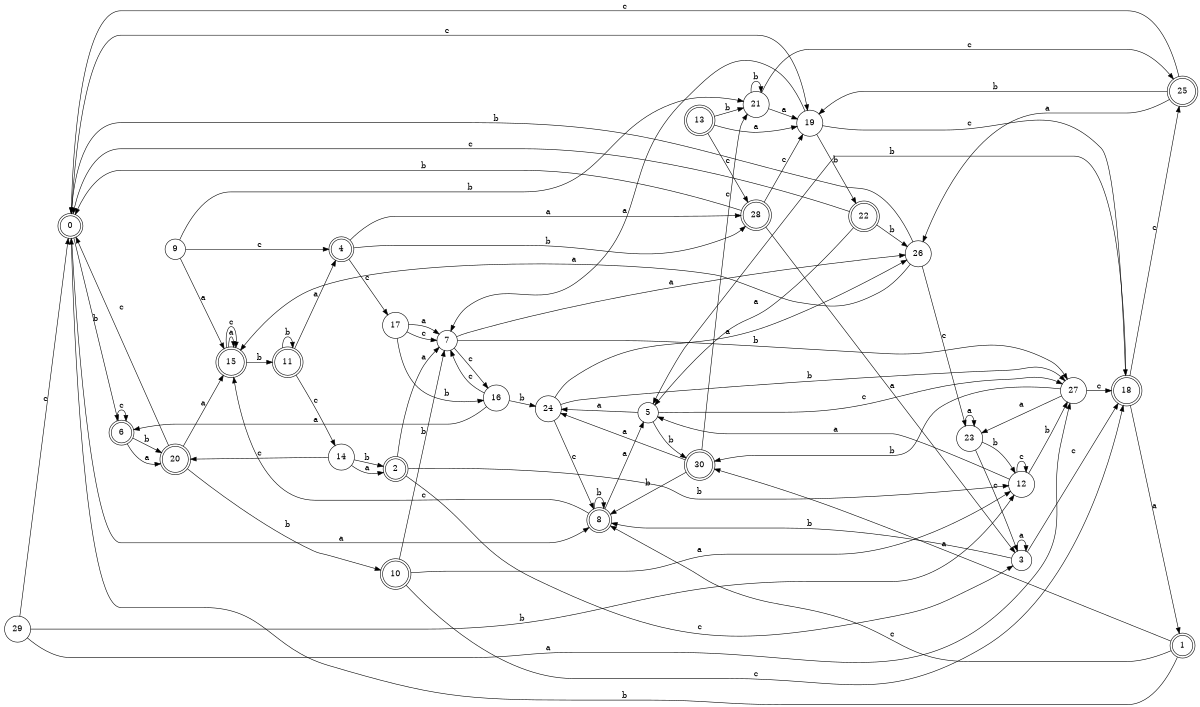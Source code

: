 digraph n25_9 {
__start0 [label="" shape="none"];

rankdir=LR;
size="8,5";

s0 [style="rounded,filled", color="black", fillcolor="white" shape="doublecircle", label="0"];
s1 [style="rounded,filled", color="black", fillcolor="white" shape="doublecircle", label="1"];
s2 [style="rounded,filled", color="black", fillcolor="white" shape="doublecircle", label="2"];
s3 [style="filled", color="black", fillcolor="white" shape="circle", label="3"];
s4 [style="rounded,filled", color="black", fillcolor="white" shape="doublecircle", label="4"];
s5 [style="filled", color="black", fillcolor="white" shape="circle", label="5"];
s6 [style="rounded,filled", color="black", fillcolor="white" shape="doublecircle", label="6"];
s7 [style="filled", color="black", fillcolor="white" shape="circle", label="7"];
s8 [style="rounded,filled", color="black", fillcolor="white" shape="doublecircle", label="8"];
s9 [style="filled", color="black", fillcolor="white" shape="circle", label="9"];
s10 [style="rounded,filled", color="black", fillcolor="white" shape="doublecircle", label="10"];
s11 [style="rounded,filled", color="black", fillcolor="white" shape="doublecircle", label="11"];
s12 [style="filled", color="black", fillcolor="white" shape="circle", label="12"];
s13 [style="rounded,filled", color="black", fillcolor="white" shape="doublecircle", label="13"];
s14 [style="filled", color="black", fillcolor="white" shape="circle", label="14"];
s15 [style="rounded,filled", color="black", fillcolor="white" shape="doublecircle", label="15"];
s16 [style="filled", color="black", fillcolor="white" shape="circle", label="16"];
s17 [style="filled", color="black", fillcolor="white" shape="circle", label="17"];
s18 [style="rounded,filled", color="black", fillcolor="white" shape="doublecircle", label="18"];
s19 [style="filled", color="black", fillcolor="white" shape="circle", label="19"];
s20 [style="rounded,filled", color="black", fillcolor="white" shape="doublecircle", label="20"];
s21 [style="filled", color="black", fillcolor="white" shape="circle", label="21"];
s22 [style="rounded,filled", color="black", fillcolor="white" shape="doublecircle", label="22"];
s23 [style="filled", color="black", fillcolor="white" shape="circle", label="23"];
s24 [style="filled", color="black", fillcolor="white" shape="circle", label="24"];
s25 [style="rounded,filled", color="black", fillcolor="white" shape="doublecircle", label="25"];
s26 [style="filled", color="black", fillcolor="white" shape="circle", label="26"];
s27 [style="filled", color="black", fillcolor="white" shape="circle", label="27"];
s28 [style="rounded,filled", color="black", fillcolor="white" shape="doublecircle", label="28"];
s29 [style="filled", color="black", fillcolor="white" shape="circle", label="29"];
s30 [style="rounded,filled", color="black", fillcolor="white" shape="doublecircle", label="30"];
s0 -> s8 [label="a"];
s0 -> s6 [label="b"];
s0 -> s19 [label="c"];
s1 -> s30 [label="a"];
s1 -> s0 [label="b"];
s1 -> s8 [label="c"];
s2 -> s7 [label="a"];
s2 -> s12 [label="b"];
s2 -> s3 [label="c"];
s3 -> s3 [label="a"];
s3 -> s8 [label="b"];
s3 -> s18 [label="c"];
s4 -> s28 [label="a"];
s4 -> s28 [label="b"];
s4 -> s17 [label="c"];
s5 -> s24 [label="a"];
s5 -> s30 [label="b"];
s5 -> s27 [label="c"];
s6 -> s20 [label="a"];
s6 -> s20 [label="b"];
s6 -> s6 [label="c"];
s7 -> s26 [label="a"];
s7 -> s27 [label="b"];
s7 -> s16 [label="c"];
s8 -> s5 [label="a"];
s8 -> s8 [label="b"];
s8 -> s15 [label="c"];
s9 -> s15 [label="a"];
s9 -> s21 [label="b"];
s9 -> s4 [label="c"];
s10 -> s12 [label="a"];
s10 -> s7 [label="b"];
s10 -> s18 [label="c"];
s11 -> s4 [label="a"];
s11 -> s11 [label="b"];
s11 -> s14 [label="c"];
s12 -> s5 [label="a"];
s12 -> s27 [label="b"];
s12 -> s12 [label="c"];
s13 -> s19 [label="a"];
s13 -> s21 [label="b"];
s13 -> s28 [label="c"];
s14 -> s2 [label="a"];
s14 -> s2 [label="b"];
s14 -> s20 [label="c"];
s15 -> s15 [label="a"];
s15 -> s11 [label="b"];
s15 -> s15 [label="c"];
s16 -> s6 [label="a"];
s16 -> s24 [label="b"];
s16 -> s7 [label="c"];
s17 -> s7 [label="a"];
s17 -> s16 [label="b"];
s17 -> s7 [label="c"];
s18 -> s1 [label="a"];
s18 -> s5 [label="b"];
s18 -> s25 [label="c"];
s19 -> s7 [label="a"];
s19 -> s22 [label="b"];
s19 -> s18 [label="c"];
s20 -> s15 [label="a"];
s20 -> s10 [label="b"];
s20 -> s0 [label="c"];
s21 -> s19 [label="a"];
s21 -> s21 [label="b"];
s21 -> s25 [label="c"];
s22 -> s5 [label="a"];
s22 -> s26 [label="b"];
s22 -> s0 [label="c"];
s23 -> s23 [label="a"];
s23 -> s12 [label="b"];
s23 -> s3 [label="c"];
s24 -> s26 [label="a"];
s24 -> s27 [label="b"];
s24 -> s8 [label="c"];
s25 -> s26 [label="a"];
s25 -> s19 [label="b"];
s25 -> s0 [label="c"];
s26 -> s15 [label="a"];
s26 -> s0 [label="b"];
s26 -> s23 [label="c"];
s27 -> s23 [label="a"];
s27 -> s30 [label="b"];
s27 -> s18 [label="c"];
s28 -> s3 [label="a"];
s28 -> s0 [label="b"];
s28 -> s19 [label="c"];
s29 -> s27 [label="a"];
s29 -> s12 [label="b"];
s29 -> s0 [label="c"];
s30 -> s24 [label="a"];
s30 -> s8 [label="b"];
s30 -> s21 [label="c"];

}